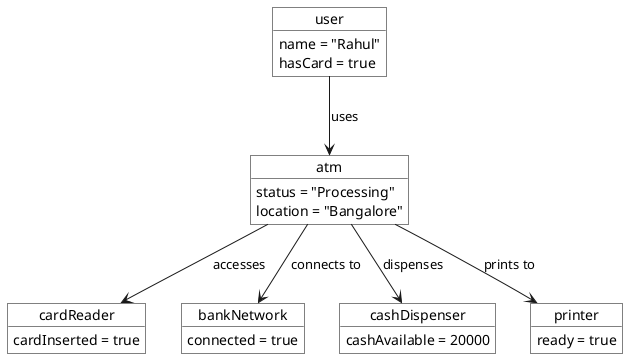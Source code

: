 @startuml
skinparam object {
  BackgroundColor #FFFFFF
  BorderColor #000000
  FontColor black
}

object user {
  name = "Rahul"
  hasCard = true
}

object atm {
  status = "Processing"
  location = "Bangalore"
}

object cardReader {
  cardInserted = true
}

object bankNetwork {
  connected = true
}

object cashDispenser {
  cashAvailable = 20000
}

object printer {
  ready = true
}

user --> atm : uses
atm --> cardReader : accesses
atm --> bankNetwork : connects to
atm --> cashDispenser : dispenses
atm --> printer : prints to

@enduml
